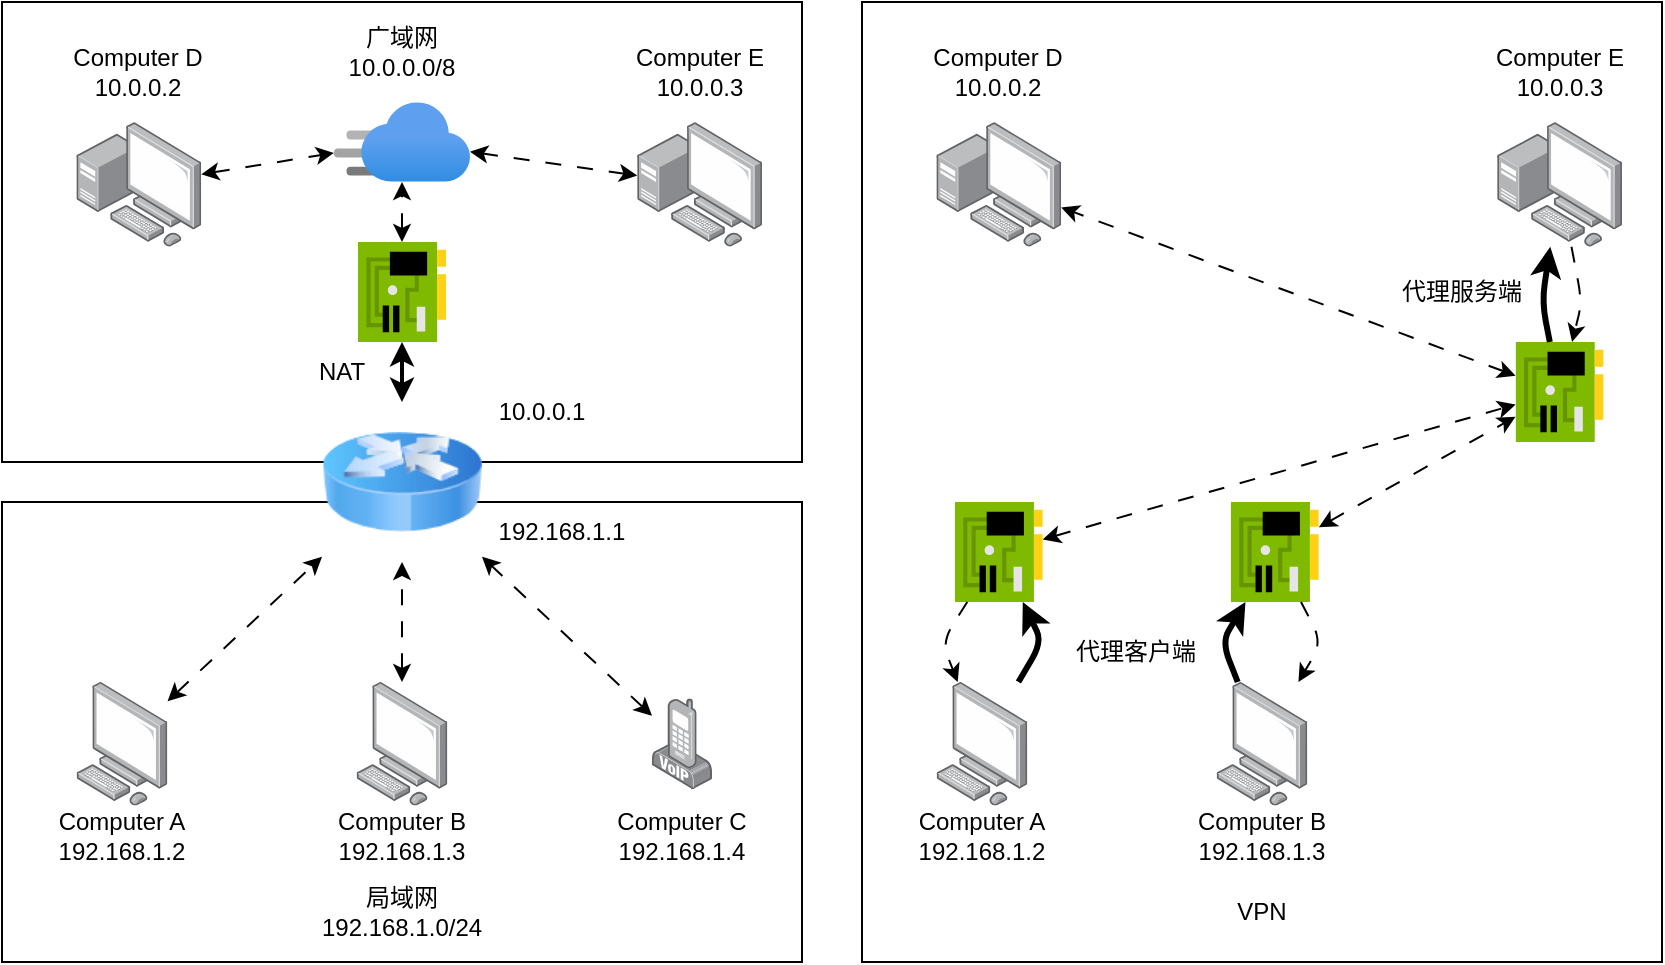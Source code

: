 <mxfile scale="4" border="0">
    <diagram id="obBnj9tYz_bjvrRdq5r0" name="Page-1">
        <mxGraphModel dx="3333" dy="2280" grid="1" gridSize="10" guides="1" tooltips="1" connect="1" arrows="1" fold="1" page="1" pageScale="1" pageWidth="827" pageHeight="1169" math="0" shadow="0">
            <root>
                <mxCell id="0"/>
                <mxCell id="1" parent="0"/>
                <mxCell id="2" value="" style="rounded=0;whiteSpace=wrap;html=1;" vertex="1" parent="1">
                    <mxGeometry x="620" y="160" width="400" height="480" as="geometry"/>
                </mxCell>
                <mxCell id="3" value="" style="points=[];aspect=fixed;html=1;align=center;shadow=0;dashed=0;image;image=img/lib/allied_telesis/computer_and_terminals/Personal_Computer.svg;" vertex="1" parent="1">
                    <mxGeometry x="657.2" y="500" width="45.6" height="61.8" as="geometry"/>
                </mxCell>
                <mxCell id="4" value="" style="points=[];aspect=fixed;html=1;align=center;shadow=0;dashed=0;image;image=img/lib/allied_telesis/computer_and_terminals/Personal_Computer.svg;" vertex="1" parent="1">
                    <mxGeometry x="797.2" y="500" width="45.6" height="61.8" as="geometry"/>
                </mxCell>
                <mxCell id="5" value="Computer A&lt;br&gt;192.168.1.2" style="text;html=1;strokeColor=none;fillColor=none;align=center;verticalAlign=middle;whiteSpace=wrap;rounded=0;" vertex="1" parent="1">
                    <mxGeometry x="640" y="561.8" width="80" height="30" as="geometry"/>
                </mxCell>
                <mxCell id="6" value="Computer B&lt;br&gt;192.168.1.3" style="text;html=1;strokeColor=none;fillColor=none;align=center;verticalAlign=middle;whiteSpace=wrap;rounded=0;" vertex="1" parent="1">
                    <mxGeometry x="780" y="561.8" width="80" height="30" as="geometry"/>
                </mxCell>
                <mxCell id="7" value="" style="endArrow=classic;startArrow=classic;html=1;dashed=1;dashPattern=8 8;" edge="1" parent="1" source="21" target="15">
                    <mxGeometry width="50" height="50" relative="1" as="geometry">
                        <mxPoint x="810" y="310" as="sourcePoint"/>
                        <mxPoint x="780" y="437.4" as="targetPoint"/>
                    </mxGeometry>
                </mxCell>
                <mxCell id="8" value="" style="endArrow=classic;startArrow=classic;html=1;dashed=1;dashPattern=8 8;" edge="1" parent="1" source="22" target="15">
                    <mxGeometry width="50" height="50" relative="1" as="geometry">
                        <mxPoint x="712.8" y="519.582" as="sourcePoint"/>
                        <mxPoint x="820" y="440" as="targetPoint"/>
                    </mxGeometry>
                </mxCell>
                <mxCell id="9" value="" style="points=[];aspect=fixed;html=1;align=center;shadow=0;dashed=0;image;image=img/lib/allied_telesis/computer_and_terminals/Personal_Computer_with_Server.svg;" vertex="1" parent="1">
                    <mxGeometry x="657.2" y="220" width="62.4" height="62.4" as="geometry"/>
                </mxCell>
                <mxCell id="10" value="" style="points=[];aspect=fixed;html=1;align=center;shadow=0;dashed=0;image;image=img/lib/allied_telesis/computer_and_terminals/Personal_Computer_with_Server.svg;" vertex="1" parent="1">
                    <mxGeometry x="937.6" y="220" width="62.4" height="62.4" as="geometry"/>
                </mxCell>
                <mxCell id="11" value="" style="endArrow=classic;startArrow=classic;html=1;dashed=1;dashPattern=8 8;" edge="1" parent="1" source="15" target="9">
                    <mxGeometry width="50" height="50" relative="1" as="geometry">
                        <mxPoint x="830" y="370" as="sourcePoint"/>
                        <mxPoint x="854" y="274.28" as="targetPoint"/>
                    </mxGeometry>
                </mxCell>
                <mxCell id="12" value="Computer D&lt;br&gt;10.0.0.2" style="text;html=1;strokeColor=none;fillColor=none;align=center;verticalAlign=middle;whiteSpace=wrap;rounded=0;" vertex="1" parent="1">
                    <mxGeometry x="653.4" y="180" width="70" height="30" as="geometry"/>
                </mxCell>
                <mxCell id="13" value="Computer E&lt;br&gt;10.0.0.3" style="text;html=1;strokeColor=none;fillColor=none;align=center;verticalAlign=middle;whiteSpace=wrap;rounded=0;" vertex="1" parent="1">
                    <mxGeometry x="933.8" y="180" width="70" height="30" as="geometry"/>
                </mxCell>
                <mxCell id="14" value="VPN" style="text;html=1;strokeColor=none;fillColor=none;align=center;verticalAlign=middle;whiteSpace=wrap;rounded=0;" vertex="1" parent="1">
                    <mxGeometry x="790" y="600" width="60" height="30" as="geometry"/>
                </mxCell>
                <mxCell id="15" value="" style="sketch=0;aspect=fixed;html=1;points=[];align=center;image;fontSize=12;image=img/lib/mscae/NetworkInterfaceCard.svg;" vertex="1" parent="1">
                    <mxGeometry x="946.8" y="330" width="44" height="50" as="geometry"/>
                </mxCell>
                <mxCell id="18" value="" style="endArrow=classic;html=1;strokeWidth=3;" edge="1" parent="1" source="15" target="10">
                    <mxGeometry width="50" height="50" relative="1" as="geometry">
                        <mxPoint x="910" y="350" as="sourcePoint"/>
                        <mxPoint x="960" y="300" as="targetPoint"/>
                        <Array as="points">
                            <mxPoint x="960" y="310"/>
                        </Array>
                    </mxGeometry>
                </mxCell>
                <mxCell id="19" value="" style="endArrow=classic;html=1;dashed=1;dashPattern=8 8;" edge="1" parent="1" source="10" target="15">
                    <mxGeometry width="50" height="50" relative="1" as="geometry">
                        <mxPoint x="978.8" y="340" as="sourcePoint"/>
                        <mxPoint x="978.8" y="292.4" as="targetPoint"/>
                        <Array as="points">
                            <mxPoint x="980" y="310"/>
                        </Array>
                    </mxGeometry>
                </mxCell>
                <mxCell id="20" value="代理服务端" style="text;html=1;strokeColor=none;fillColor=none;align=center;verticalAlign=middle;whiteSpace=wrap;rounded=0;" vertex="1" parent="1">
                    <mxGeometry x="880" y="290" width="80" height="30" as="geometry"/>
                </mxCell>
                <mxCell id="21" value="" style="sketch=0;aspect=fixed;html=1;points=[];align=center;image;fontSize=12;image=img/lib/mscae/NetworkInterfaceCard.svg;" vertex="1" parent="1">
                    <mxGeometry x="666.4" y="410" width="44" height="50" as="geometry"/>
                </mxCell>
                <mxCell id="22" value="" style="sketch=0;aspect=fixed;html=1;points=[];align=center;image;fontSize=12;image=img/lib/mscae/NetworkInterfaceCard.svg;" vertex="1" parent="1">
                    <mxGeometry x="804.4" y="410" width="44" height="50" as="geometry"/>
                </mxCell>
                <mxCell id="23" value="" style="endArrow=classic;html=1;dashed=1;dashPattern=8 8;" edge="1" parent="1" source="22" target="4">
                    <mxGeometry width="50" height="50" relative="1" as="geometry">
                        <mxPoint x="843.143" y="460.0" as="sourcePoint"/>
                        <mxPoint x="843.422" y="507.6" as="targetPoint"/>
                        <Array as="points">
                            <mxPoint x="850" y="480"/>
                        </Array>
                    </mxGeometry>
                </mxCell>
                <mxCell id="24" value="" style="endArrow=classic;html=1;strokeWidth=3;" edge="1" parent="1" source="4" target="22">
                    <mxGeometry width="50" height="50" relative="1" as="geometry">
                        <mxPoint x="805.701" y="460" as="sourcePoint"/>
                        <mxPoint x="804.402" y="500" as="targetPoint"/>
                        <Array as="points">
                            <mxPoint x="800" y="480"/>
                        </Array>
                    </mxGeometry>
                </mxCell>
                <mxCell id="26" value="" style="endArrow=classic;html=1;strokeWidth=3;" edge="1" parent="1" source="3" target="21">
                    <mxGeometry width="50" height="50" relative="1" as="geometry">
                        <mxPoint x="750" y="510" as="sourcePoint"/>
                        <mxPoint x="800" y="460" as="targetPoint"/>
                        <Array as="points">
                            <mxPoint x="710" y="480"/>
                        </Array>
                    </mxGeometry>
                </mxCell>
                <mxCell id="27" value="" style="endArrow=classic;html=1;dashed=1;dashPattern=8 8;" edge="1" parent="1" source="21" target="3">
                    <mxGeometry width="50" height="50" relative="1" as="geometry">
                        <mxPoint x="750" y="510" as="sourcePoint"/>
                        <mxPoint x="800" y="460" as="targetPoint"/>
                        <Array as="points">
                            <mxPoint x="660" y="480"/>
                        </Array>
                    </mxGeometry>
                </mxCell>
                <mxCell id="29" value="代理客户端" style="text;html=1;strokeColor=none;fillColor=none;align=center;verticalAlign=middle;whiteSpace=wrap;rounded=0;" vertex="1" parent="1">
                    <mxGeometry x="717.2" y="470" width="80" height="30" as="geometry"/>
                </mxCell>
                <mxCell id="30" value="" style="rounded=0;whiteSpace=wrap;html=1;" vertex="1" parent="1">
                    <mxGeometry x="190" y="160" width="400" height="230" as="geometry"/>
                </mxCell>
                <mxCell id="31" value="" style="rounded=0;whiteSpace=wrap;html=1;" vertex="1" parent="1">
                    <mxGeometry x="190" y="410" width="400" height="230" as="geometry"/>
                </mxCell>
                <mxCell id="32" value="" style="image;html=1;image=img/lib/clip_art/networking/Router_Icon_128x128.png" vertex="1" parent="1">
                    <mxGeometry x="350" y="360" width="80" height="80" as="geometry"/>
                </mxCell>
                <mxCell id="33" value="" style="points=[];aspect=fixed;html=1;align=center;shadow=0;dashed=0;image;image=img/lib/allied_telesis/computer_and_terminals/Personal_Computer.svg;" vertex="1" parent="1">
                    <mxGeometry x="227.2" y="500" width="45.6" height="61.8" as="geometry"/>
                </mxCell>
                <mxCell id="34" value="" style="points=[];aspect=fixed;html=1;align=center;shadow=0;dashed=0;image;image=img/lib/allied_telesis/computer_and_terminals/VOIP_IP_phone.svg;" vertex="1" parent="1">
                    <mxGeometry x="515" y="508.1" width="30" height="45.6" as="geometry"/>
                </mxCell>
                <mxCell id="35" value="" style="points=[];aspect=fixed;html=1;align=center;shadow=0;dashed=0;image;image=img/lib/allied_telesis/computer_and_terminals/Personal_Computer.svg;" vertex="1" parent="1">
                    <mxGeometry x="367.2" y="500" width="45.6" height="61.8" as="geometry"/>
                </mxCell>
                <mxCell id="36" value="Computer A&lt;br&gt;192.168.1.2" style="text;html=1;strokeColor=none;fillColor=none;align=center;verticalAlign=middle;whiteSpace=wrap;rounded=0;" vertex="1" parent="1">
                    <mxGeometry x="210" y="561.8" width="80" height="30" as="geometry"/>
                </mxCell>
                <mxCell id="37" value="192.168.1.1" style="text;html=1;strokeColor=none;fillColor=none;align=center;verticalAlign=middle;whiteSpace=wrap;rounded=0;" vertex="1" parent="1">
                    <mxGeometry x="440" y="410" width="60" height="30" as="geometry"/>
                </mxCell>
                <mxCell id="38" value="10.0.0.1" style="text;html=1;strokeColor=none;fillColor=none;align=center;verticalAlign=middle;whiteSpace=wrap;rounded=0;" vertex="1" parent="1">
                    <mxGeometry x="430" y="350" width="60" height="30" as="geometry"/>
                </mxCell>
                <mxCell id="39" value="Computer B&lt;br&gt;192.168.1.3" style="text;html=1;strokeColor=none;fillColor=none;align=center;verticalAlign=middle;whiteSpace=wrap;rounded=0;" vertex="1" parent="1">
                    <mxGeometry x="350" y="561.8" width="80" height="30" as="geometry"/>
                </mxCell>
                <mxCell id="40" value="Computer C&lt;br&gt;192.168.1.4" style="text;html=1;strokeColor=none;fillColor=none;align=center;verticalAlign=middle;whiteSpace=wrap;rounded=0;" vertex="1" parent="1">
                    <mxGeometry x="490" y="561.8" width="80" height="30" as="geometry"/>
                </mxCell>
                <mxCell id="41" value="局域网&lt;br&gt;192.168.1.0/24" style="text;html=1;strokeColor=none;fillColor=none;align=center;verticalAlign=middle;whiteSpace=wrap;rounded=0;" vertex="1" parent="1">
                    <mxGeometry x="360" y="600" width="60" height="30" as="geometry"/>
                </mxCell>
                <mxCell id="42" value="广域网&lt;br&gt;10.0.0.0/8" style="text;html=1;strokeColor=none;fillColor=none;align=center;verticalAlign=middle;whiteSpace=wrap;rounded=0;" vertex="1" parent="1">
                    <mxGeometry x="360" y="170" width="60" height="30" as="geometry"/>
                </mxCell>
                <mxCell id="43" value="" style="aspect=fixed;html=1;points=[];align=center;image;fontSize=12;image=img/lib/azure2/networking/CDN_Profiles.svg;" vertex="1" parent="1">
                    <mxGeometry x="356" y="210" width="68" height="40" as="geometry"/>
                </mxCell>
                <mxCell id="44" value="" style="endArrow=classic;startArrow=classic;html=1;dashed=1;dashPattern=8 8;" edge="1" parent="1" source="33" target="32">
                    <mxGeometry width="50" height="50" relative="1" as="geometry">
                        <mxPoint x="380" y="310" as="sourcePoint"/>
                        <mxPoint x="430" y="260" as="targetPoint"/>
                    </mxGeometry>
                </mxCell>
                <mxCell id="45" value="" style="endArrow=classic;startArrow=classic;html=1;dashed=1;dashPattern=8 8;" edge="1" parent="1" source="35" target="32">
                    <mxGeometry width="50" height="50" relative="1" as="geometry">
                        <mxPoint x="282.8" y="519.582" as="sourcePoint"/>
                        <mxPoint x="360" y="447.4" as="targetPoint"/>
                    </mxGeometry>
                </mxCell>
                <mxCell id="46" value="" style="endArrow=classic;startArrow=classic;html=1;dashed=1;dashPattern=8 8;" edge="1" parent="1" source="34" target="32">
                    <mxGeometry width="50" height="50" relative="1" as="geometry">
                        <mxPoint x="400" y="510" as="sourcePoint"/>
                        <mxPoint x="400" y="450" as="targetPoint"/>
                    </mxGeometry>
                </mxCell>
                <mxCell id="48" value="" style="points=[];aspect=fixed;html=1;align=center;shadow=0;dashed=0;image;image=img/lib/allied_telesis/computer_and_terminals/Personal_Computer_with_Server.svg;" vertex="1" parent="1">
                    <mxGeometry x="227.2" y="220" width="62.4" height="62.4" as="geometry"/>
                </mxCell>
                <mxCell id="49" value="" style="points=[];aspect=fixed;html=1;align=center;shadow=0;dashed=0;image;image=img/lib/allied_telesis/computer_and_terminals/Personal_Computer_with_Server.svg;" vertex="1" parent="1">
                    <mxGeometry x="507.6" y="220" width="62.4" height="62.4" as="geometry"/>
                </mxCell>
                <mxCell id="50" value="" style="endArrow=classic;startArrow=classic;html=1;dashed=1;dashPattern=8 8;" edge="1" parent="1" source="49" target="43">
                    <mxGeometry width="50" height="50" relative="1" as="geometry">
                        <mxPoint x="400" y="370" as="sourcePoint"/>
                        <mxPoint x="400" y="320" as="targetPoint"/>
                    </mxGeometry>
                </mxCell>
                <mxCell id="51" value="" style="endArrow=classic;startArrow=classic;html=1;dashed=1;dashPattern=8 8;" edge="1" parent="1" source="48" target="43">
                    <mxGeometry width="50" height="50" relative="1" as="geometry">
                        <mxPoint x="517.6" y="245.626" as="sourcePoint"/>
                        <mxPoint x="434" y="284.28" as="targetPoint"/>
                    </mxGeometry>
                </mxCell>
                <mxCell id="52" value="Computer D&lt;br&gt;10.0.0.2" style="text;html=1;strokeColor=none;fillColor=none;align=center;verticalAlign=middle;whiteSpace=wrap;rounded=0;" vertex="1" parent="1">
                    <mxGeometry x="223.4" y="180" width="70" height="30" as="geometry"/>
                </mxCell>
                <mxCell id="53" value="Computer E&lt;br&gt;10.0.0.3" style="text;html=1;strokeColor=none;fillColor=none;align=center;verticalAlign=middle;whiteSpace=wrap;rounded=0;" vertex="1" parent="1">
                    <mxGeometry x="503.8" y="180" width="70" height="30" as="geometry"/>
                </mxCell>
                <mxCell id="55" value="" style="sketch=0;aspect=fixed;html=1;points=[];align=center;image;fontSize=12;image=img/lib/mscae/NetworkInterfaceCard.svg;" vertex="1" parent="1">
                    <mxGeometry x="368.0" y="280" width="44" height="50" as="geometry"/>
                </mxCell>
                <mxCell id="57" value="" style="endArrow=classic;startArrow=classic;html=1;dashed=1;dashPattern=8 8;" edge="1" parent="1" source="55" target="43">
                    <mxGeometry width="50" height="50" relative="1" as="geometry">
                        <mxPoint x="420" y="170" as="sourcePoint"/>
                        <mxPoint x="470" y="120" as="targetPoint"/>
                    </mxGeometry>
                </mxCell>
                <mxCell id="60" value="" style="endArrow=classic;startArrow=classic;html=1;jumpSize=6;strokeWidth=2;" edge="1" parent="1" source="32" target="55">
                    <mxGeometry width="50" height="50" relative="1" as="geometry">
                        <mxPoint x="340" y="370" as="sourcePoint"/>
                        <mxPoint x="390" y="320" as="targetPoint"/>
                    </mxGeometry>
                </mxCell>
                <mxCell id="61" value="NAT" style="text;html=1;strokeColor=none;fillColor=none;align=center;verticalAlign=middle;whiteSpace=wrap;rounded=0;" vertex="1" parent="1">
                    <mxGeometry x="330" y="330" width="60" height="30" as="geometry"/>
                </mxCell>
            </root>
        </mxGraphModel>
    </diagram>
</mxfile>